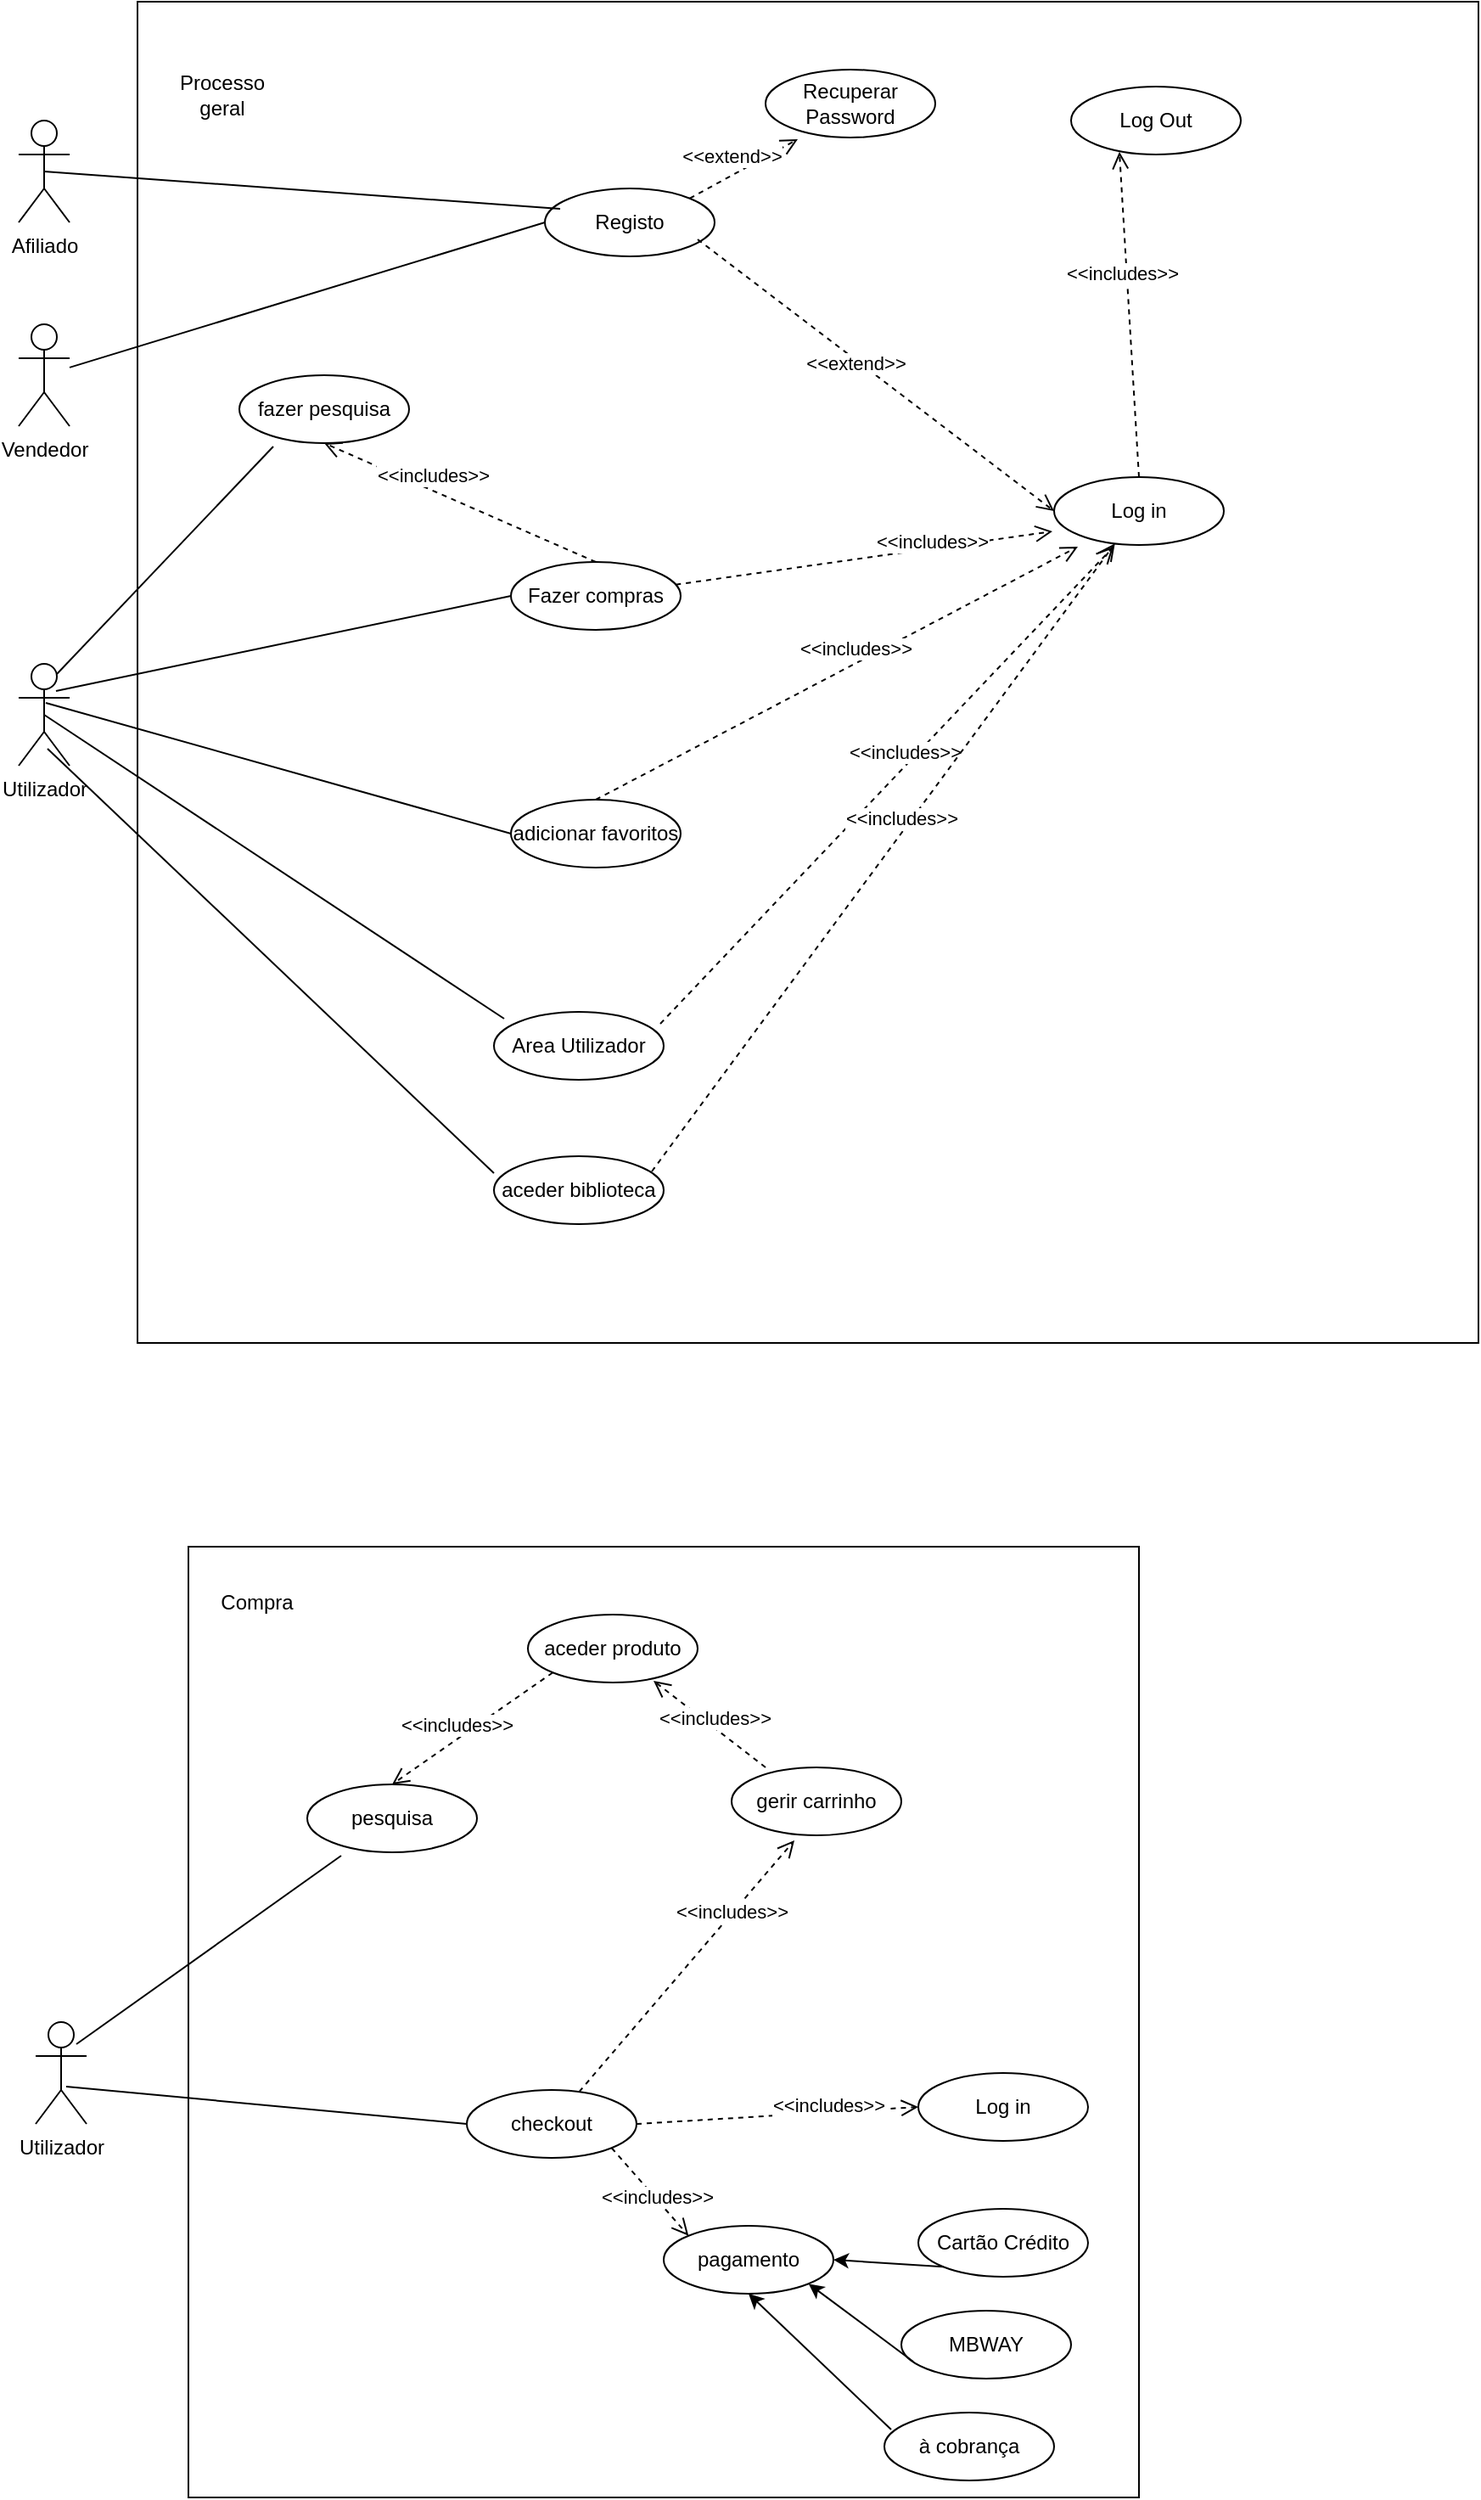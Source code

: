 <mxfile version="22.1.7" type="device">
  <diagram name="Página-1" id="sUSNQM48f50NXFWxzZOw">
    <mxGraphModel dx="1434" dy="1919" grid="1" gridSize="10" guides="1" tooltips="1" connect="1" arrows="1" fold="1" page="1" pageScale="1" pageWidth="827" pageHeight="1169" math="0" shadow="0">
      <root>
        <mxCell id="0" />
        <mxCell id="1" parent="0" />
        <mxCell id="kt-U2PHC12xYDzWlFNNI-65" value="" style="whiteSpace=wrap;html=1;aspect=fixed;" vertex="1" parent="1">
          <mxGeometry x="150" y="-30" width="790" height="790" as="geometry" />
        </mxCell>
        <mxCell id="kt-U2PHC12xYDzWlFNNI-63" value="" style="whiteSpace=wrap;html=1;aspect=fixed;" vertex="1" parent="1">
          <mxGeometry x="180" y="880" width="560" height="560" as="geometry" />
        </mxCell>
        <mxCell id="kt-U2PHC12xYDzWlFNNI-3" value="Utilizador" style="shape=umlActor;verticalLabelPosition=bottom;verticalAlign=top;html=1;" vertex="1" parent="1">
          <mxGeometry x="80" y="360" width="30" height="60" as="geometry" />
        </mxCell>
        <mxCell id="kt-U2PHC12xYDzWlFNNI-5" value="Afiliado" style="shape=umlActor;verticalLabelPosition=bottom;verticalAlign=top;html=1;" vertex="1" parent="1">
          <mxGeometry x="80" y="40" width="30" height="60" as="geometry" />
        </mxCell>
        <mxCell id="kt-U2PHC12xYDzWlFNNI-6" value="Vendedor" style="shape=umlActor;verticalLabelPosition=bottom;verticalAlign=top;html=1;" vertex="1" parent="1">
          <mxGeometry x="80" y="160" width="30" height="60" as="geometry" />
        </mxCell>
        <mxCell id="kt-U2PHC12xYDzWlFNNI-7" value="Registo" style="ellipse;whiteSpace=wrap;html=1;align=center;" vertex="1" parent="1">
          <mxGeometry x="390" y="80" width="100" height="40" as="geometry" />
        </mxCell>
        <mxCell id="kt-U2PHC12xYDzWlFNNI-9" value="" style="endArrow=none;html=1;rounded=0;exitX=0;exitY=0.5;exitDx=0;exitDy=0;entryX=0.733;entryY=0.267;entryDx=0;entryDy=0;entryPerimeter=0;" edge="1" parent="1" source="kt-U2PHC12xYDzWlFNNI-19" target="kt-U2PHC12xYDzWlFNNI-3">
          <mxGeometry width="50" height="50" relative="1" as="geometry">
            <mxPoint x="390" y="310" as="sourcePoint" />
            <mxPoint x="210" y="150" as="targetPoint" />
          </mxGeometry>
        </mxCell>
        <mxCell id="kt-U2PHC12xYDzWlFNNI-10" value="" style="endArrow=none;html=1;rounded=0;exitX=0.09;exitY=0.3;exitDx=0;exitDy=0;entryX=0.5;entryY=0.5;entryDx=0;entryDy=0;entryPerimeter=0;exitPerimeter=0;" edge="1" parent="1" source="kt-U2PHC12xYDzWlFNNI-7" target="kt-U2PHC12xYDzWlFNNI-5">
          <mxGeometry width="50" height="50" relative="1" as="geometry">
            <mxPoint x="389" y="239" as="sourcePoint" />
            <mxPoint x="200" y="310" as="targetPoint" />
          </mxGeometry>
        </mxCell>
        <mxCell id="kt-U2PHC12xYDzWlFNNI-11" value="" style="endArrow=none;html=1;rounded=0;entryX=0;entryY=0.5;entryDx=0;entryDy=0;" edge="1" parent="1" source="kt-U2PHC12xYDzWlFNNI-6" target="kt-U2PHC12xYDzWlFNNI-7">
          <mxGeometry width="50" height="50" relative="1" as="geometry">
            <mxPoint x="390" y="310" as="sourcePoint" />
            <mxPoint x="440" y="260" as="targetPoint" />
          </mxGeometry>
        </mxCell>
        <mxCell id="kt-U2PHC12xYDzWlFNNI-12" value="fazer pesquisa" style="ellipse;whiteSpace=wrap;html=1;align=center;" vertex="1" parent="1">
          <mxGeometry x="210" y="190" width="100" height="40" as="geometry" />
        </mxCell>
        <mxCell id="kt-U2PHC12xYDzWlFNNI-14" value="adicionar favoritos" style="ellipse;whiteSpace=wrap;html=1;align=center;" vertex="1" parent="1">
          <mxGeometry x="370" y="440" width="100" height="40" as="geometry" />
        </mxCell>
        <mxCell id="kt-U2PHC12xYDzWlFNNI-15" value="Log Out" style="ellipse;whiteSpace=wrap;html=1;align=center;" vertex="1" parent="1">
          <mxGeometry x="700" y="20" width="100" height="40" as="geometry" />
        </mxCell>
        <mxCell id="kt-U2PHC12xYDzWlFNNI-18" value="&amp;lt;&amp;lt;includes&amp;gt;&amp;gt;" style="html=1;verticalAlign=bottom;endArrow=open;dashed=1;endSize=8;curved=0;rounded=0;exitX=0.5;exitY=0;exitDx=0;exitDy=0;" edge="1" parent="1" source="kt-U2PHC12xYDzWlFNNI-20">
          <mxGeometry x="0.164" y="3" relative="1" as="geometry">
            <mxPoint x="670.0" y="100.0" as="sourcePoint" />
            <mxPoint x="728.48" y="58.43" as="targetPoint" />
            <mxPoint as="offset" />
          </mxGeometry>
        </mxCell>
        <mxCell id="kt-U2PHC12xYDzWlFNNI-19" value="Fazer compras" style="ellipse;whiteSpace=wrap;html=1;align=center;" vertex="1" parent="1">
          <mxGeometry x="370" y="300" width="100" height="40" as="geometry" />
        </mxCell>
        <mxCell id="kt-U2PHC12xYDzWlFNNI-20" value="Log in" style="ellipse;whiteSpace=wrap;html=1;align=center;" vertex="1" parent="1">
          <mxGeometry x="690" y="250" width="100" height="40" as="geometry" />
        </mxCell>
        <mxCell id="kt-U2PHC12xYDzWlFNNI-22" value="&amp;lt;&amp;lt;extend&amp;gt;&amp;gt;" style="html=1;verticalAlign=bottom;endArrow=open;dashed=1;endSize=8;curved=0;rounded=0;exitX=0;exitY=0.5;exitDx=0;exitDy=0;entryX=0;entryY=0.5;entryDx=0;entryDy=0;" edge="1" parent="1" target="kt-U2PHC12xYDzWlFNNI-20">
          <mxGeometry x="-0.066" y="-9" relative="1" as="geometry">
            <mxPoint x="480" y="110" as="sourcePoint" />
            <mxPoint x="588.48" y="110" as="targetPoint" />
            <mxPoint as="offset" />
          </mxGeometry>
        </mxCell>
        <mxCell id="kt-U2PHC12xYDzWlFNNI-23" value="Recuperar Password" style="ellipse;whiteSpace=wrap;html=1;align=center;" vertex="1" parent="1">
          <mxGeometry x="520" y="10" width="100" height="40" as="geometry" />
        </mxCell>
        <mxCell id="kt-U2PHC12xYDzWlFNNI-24" value="&amp;lt;&amp;lt;extend&amp;gt;&amp;gt;" style="html=1;verticalAlign=bottom;endArrow=open;dashed=1;endSize=8;curved=0;rounded=0;exitX=1;exitY=0;exitDx=0;exitDy=0;entryX=0.19;entryY=1.025;entryDx=0;entryDy=0;entryPerimeter=0;" edge="1" parent="1" source="kt-U2PHC12xYDzWlFNNI-7" target="kt-U2PHC12xYDzWlFNNI-23">
          <mxGeometry x="-0.194" y="2" relative="1" as="geometry">
            <mxPoint x="490" y="120" as="sourcePoint" />
            <mxPoint x="600" y="140" as="targetPoint" />
            <mxPoint as="offset" />
          </mxGeometry>
        </mxCell>
        <mxCell id="kt-U2PHC12xYDzWlFNNI-26" value="&amp;lt;&amp;lt;includes&amp;gt;&amp;gt;" style="html=1;verticalAlign=bottom;endArrow=open;dashed=1;endSize=8;curved=0;rounded=0;exitX=0.5;exitY=0;exitDx=0;exitDy=0;entryX=0.14;entryY=1.025;entryDx=0;entryDy=0;entryPerimeter=0;" edge="1" parent="1" source="kt-U2PHC12xYDzWlFNNI-14" target="kt-U2PHC12xYDzWlFNNI-20">
          <mxGeometry x="0.076" relative="1" as="geometry">
            <mxPoint x="738.48" y="68.43" as="sourcePoint" />
            <mxPoint x="650" y="120" as="targetPoint" />
            <mxPoint as="offset" />
          </mxGeometry>
        </mxCell>
        <mxCell id="kt-U2PHC12xYDzWlFNNI-27" value="&amp;lt;&amp;lt;includes&amp;gt;&amp;gt;" style="html=1;verticalAlign=bottom;endArrow=open;dashed=1;endSize=8;curved=0;rounded=0;entryX=-0.01;entryY=0.8;entryDx=0;entryDy=0;entryPerimeter=0;" edge="1" parent="1" source="kt-U2PHC12xYDzWlFNNI-19" target="kt-U2PHC12xYDzWlFNNI-20">
          <mxGeometry x="0.352" y="-5" relative="1" as="geometry">
            <mxPoint x="760" y="240" as="sourcePoint" />
            <mxPoint x="677" y="158" as="targetPoint" />
            <mxPoint as="offset" />
          </mxGeometry>
        </mxCell>
        <mxCell id="kt-U2PHC12xYDzWlFNNI-29" value="" style="endArrow=none;html=1;rounded=0;entryX=0.533;entryY=0.383;entryDx=0;entryDy=0;entryPerimeter=0;exitX=0;exitY=0.5;exitDx=0;exitDy=0;" edge="1" parent="1" source="kt-U2PHC12xYDzWlFNNI-14" target="kt-U2PHC12xYDzWlFNNI-3">
          <mxGeometry width="50" height="50" relative="1" as="geometry">
            <mxPoint x="350" y="400" as="sourcePoint" />
            <mxPoint x="440" y="360" as="targetPoint" />
          </mxGeometry>
        </mxCell>
        <mxCell id="kt-U2PHC12xYDzWlFNNI-30" value="" style="endArrow=none;html=1;rounded=0;exitX=0.75;exitY=0.1;exitDx=0;exitDy=0;exitPerimeter=0;entryX=0.2;entryY=1.05;entryDx=0;entryDy=0;entryPerimeter=0;" edge="1" parent="1" source="kt-U2PHC12xYDzWlFNNI-3" target="kt-U2PHC12xYDzWlFNNI-12">
          <mxGeometry width="50" height="50" relative="1" as="geometry">
            <mxPoint x="390" y="410" as="sourcePoint" />
            <mxPoint x="440" y="360" as="targetPoint" />
          </mxGeometry>
        </mxCell>
        <mxCell id="kt-U2PHC12xYDzWlFNNI-31" value="&amp;lt;&amp;lt;includes&amp;gt;&amp;gt;" style="html=1;verticalAlign=bottom;endArrow=open;dashed=1;endSize=8;curved=0;rounded=0;exitX=0.5;exitY=0;exitDx=0;exitDy=0;entryX=0.5;entryY=1;entryDx=0;entryDy=0;" edge="1" parent="1" source="kt-U2PHC12xYDzWlFNNI-19" target="kt-U2PHC12xYDzWlFNNI-12">
          <mxGeometry x="0.2" relative="1" as="geometry">
            <mxPoint x="463" y="315" as="sourcePoint" />
            <mxPoint x="692" y="212" as="targetPoint" />
            <mxPoint as="offset" />
          </mxGeometry>
        </mxCell>
        <mxCell id="kt-U2PHC12xYDzWlFNNI-33" value="Area Utilizador" style="ellipse;whiteSpace=wrap;html=1;align=center;" vertex="1" parent="1">
          <mxGeometry x="360" y="565" width="100" height="40" as="geometry" />
        </mxCell>
        <mxCell id="kt-U2PHC12xYDzWlFNNI-34" value="" style="endArrow=none;html=1;rounded=0;exitX=0.06;exitY=0.1;exitDx=0;exitDy=0;exitPerimeter=0;entryX=0.5;entryY=0.5;entryDx=0;entryDy=0;entryPerimeter=0;" edge="1" parent="1" source="kt-U2PHC12xYDzWlFNNI-33" target="kt-U2PHC12xYDzWlFNNI-3">
          <mxGeometry width="50" height="50" relative="1" as="geometry">
            <mxPoint x="380" y="470" as="sourcePoint" />
            <mxPoint x="158" y="343" as="targetPoint" />
          </mxGeometry>
        </mxCell>
        <mxCell id="kt-U2PHC12xYDzWlFNNI-35" value="&amp;lt;&amp;lt;includes&amp;gt;&amp;gt;" style="html=1;verticalAlign=bottom;endArrow=open;dashed=1;endSize=8;curved=0;rounded=0;exitX=0.98;exitY=0.175;exitDx=0;exitDy=0;entryX=0.35;entryY=1.025;entryDx=0;entryDy=0;exitPerimeter=0;entryPerimeter=0;" edge="1" parent="1" source="kt-U2PHC12xYDzWlFNNI-33" target="kt-U2PHC12xYDzWlFNNI-20">
          <mxGeometry x="0.076" relative="1" as="geometry">
            <mxPoint x="430" y="450" as="sourcePoint" />
            <mxPoint x="727" y="208" as="targetPoint" />
            <mxPoint as="offset" />
          </mxGeometry>
        </mxCell>
        <mxCell id="kt-U2PHC12xYDzWlFNNI-36" value="aceder biblioteca" style="ellipse;whiteSpace=wrap;html=1;align=center;" vertex="1" parent="1">
          <mxGeometry x="360" y="650" width="100" height="40" as="geometry" />
        </mxCell>
        <mxCell id="kt-U2PHC12xYDzWlFNNI-37" value="" style="endArrow=none;html=1;rounded=0;exitX=0;exitY=0.25;exitDx=0;exitDy=0;exitPerimeter=0;entryX=0.567;entryY=0.833;entryDx=0;entryDy=0;entryPerimeter=0;" edge="1" parent="1" source="kt-U2PHC12xYDzWlFNNI-36" target="kt-U2PHC12xYDzWlFNNI-3">
          <mxGeometry width="50" height="50" relative="1" as="geometry">
            <mxPoint x="376" y="579" as="sourcePoint" />
            <mxPoint x="168" y="353" as="targetPoint" />
          </mxGeometry>
        </mxCell>
        <mxCell id="kt-U2PHC12xYDzWlFNNI-38" value="&amp;lt;&amp;lt;includes&amp;gt;&amp;gt;" style="html=1;verticalAlign=bottom;endArrow=open;dashed=1;endSize=8;curved=0;rounded=0;exitX=0.93;exitY=0.225;exitDx=0;exitDy=0;exitPerimeter=0;" edge="1" parent="1" source="kt-U2PHC12xYDzWlFNNI-36" target="kt-U2PHC12xYDzWlFNNI-20">
          <mxGeometry x="0.076" relative="1" as="geometry">
            <mxPoint x="468" y="582" as="sourcePoint" />
            <mxPoint x="685" y="211" as="targetPoint" />
            <mxPoint as="offset" />
          </mxGeometry>
        </mxCell>
        <mxCell id="kt-U2PHC12xYDzWlFNNI-39" value="" style="endArrow=none;html=1;rounded=0;exitX=0;exitY=0.5;exitDx=0;exitDy=0;entryX=0.6;entryY=0.633;entryDx=0;entryDy=0;entryPerimeter=0;" edge="1" parent="1" source="kt-U2PHC12xYDzWlFNNI-41" target="kt-U2PHC12xYDzWlFNNI-46">
          <mxGeometry width="50" height="50" relative="1" as="geometry">
            <mxPoint x="430" y="1140" as="sourcePoint" />
            <mxPoint x="135" y="1220" as="targetPoint" />
          </mxGeometry>
        </mxCell>
        <mxCell id="kt-U2PHC12xYDzWlFNNI-40" value="pesquisa" style="ellipse;whiteSpace=wrap;html=1;align=center;" vertex="1" parent="1">
          <mxGeometry x="250" y="1020" width="100" height="40" as="geometry" />
        </mxCell>
        <mxCell id="kt-U2PHC12xYDzWlFNNI-41" value="checkout" style="ellipse;whiteSpace=wrap;html=1;align=center;" vertex="1" parent="1">
          <mxGeometry x="344" y="1200" width="100" height="40" as="geometry" />
        </mxCell>
        <mxCell id="kt-U2PHC12xYDzWlFNNI-42" value="Log in" style="ellipse;whiteSpace=wrap;html=1;align=center;" vertex="1" parent="1">
          <mxGeometry x="610" y="1190" width="100" height="40" as="geometry" />
        </mxCell>
        <mxCell id="kt-U2PHC12xYDzWlFNNI-43" value="&amp;lt;&amp;lt;includes&amp;gt;&amp;gt;" style="html=1;verticalAlign=bottom;endArrow=open;dashed=1;endSize=8;curved=0;rounded=0;entryX=0.37;entryY=1.075;entryDx=0;entryDy=0;entryPerimeter=0;" edge="1" parent="1" source="kt-U2PHC12xYDzWlFNNI-41" target="kt-U2PHC12xYDzWlFNNI-47">
          <mxGeometry x="0.352" y="-5" relative="1" as="geometry">
            <mxPoint x="800" y="1070" as="sourcePoint" />
            <mxPoint x="717" y="988" as="targetPoint" />
            <mxPoint as="offset" />
          </mxGeometry>
        </mxCell>
        <mxCell id="kt-U2PHC12xYDzWlFNNI-44" value="" style="endArrow=none;html=1;rounded=0;exitX=0.8;exitY=0.217;exitDx=0;exitDy=0;exitPerimeter=0;entryX=0.2;entryY=1.05;entryDx=0;entryDy=0;entryPerimeter=0;" edge="1" parent="1" target="kt-U2PHC12xYDzWlFNNI-40" source="kt-U2PHC12xYDzWlFNNI-46">
          <mxGeometry width="50" height="50" relative="1" as="geometry">
            <mxPoint x="143" y="1196" as="sourcePoint" />
            <mxPoint x="480" y="1190" as="targetPoint" />
          </mxGeometry>
        </mxCell>
        <mxCell id="kt-U2PHC12xYDzWlFNNI-45" value="&amp;lt;&amp;lt;includes&amp;gt;&amp;gt;" style="html=1;verticalAlign=bottom;endArrow=open;dashed=1;endSize=8;curved=0;rounded=0;exitX=0;exitY=1;exitDx=0;exitDy=0;entryX=0.5;entryY=0;entryDx=0;entryDy=0;" edge="1" parent="1" source="kt-U2PHC12xYDzWlFNNI-48" target="kt-U2PHC12xYDzWlFNNI-40">
          <mxGeometry x="0.2" relative="1" as="geometry">
            <mxPoint x="503" y="1145" as="sourcePoint" />
            <mxPoint x="732" y="1042" as="targetPoint" />
            <mxPoint as="offset" />
          </mxGeometry>
        </mxCell>
        <mxCell id="kt-U2PHC12xYDzWlFNNI-46" value="Utilizador" style="shape=umlActor;verticalLabelPosition=bottom;verticalAlign=top;html=1;" vertex="1" parent="1">
          <mxGeometry x="90" y="1160" width="30" height="60" as="geometry" />
        </mxCell>
        <mxCell id="kt-U2PHC12xYDzWlFNNI-47" value="gerir carrinho" style="ellipse;whiteSpace=wrap;html=1;align=center;" vertex="1" parent="1">
          <mxGeometry x="500" y="1010" width="100" height="40" as="geometry" />
        </mxCell>
        <mxCell id="kt-U2PHC12xYDzWlFNNI-48" value="aceder produto" style="ellipse;whiteSpace=wrap;html=1;align=center;" vertex="1" parent="1">
          <mxGeometry x="380" y="920" width="100" height="40" as="geometry" />
        </mxCell>
        <mxCell id="kt-U2PHC12xYDzWlFNNI-49" value="&amp;lt;&amp;lt;includes&amp;gt;&amp;gt;" style="html=1;verticalAlign=bottom;endArrow=open;dashed=1;endSize=8;curved=0;rounded=0;entryX=0;entryY=0.5;entryDx=0;entryDy=0;exitX=1;exitY=0.5;exitDx=0;exitDy=0;" edge="1" parent="1" source="kt-U2PHC12xYDzWlFNNI-41" target="kt-U2PHC12xYDzWlFNNI-42">
          <mxGeometry x="0.352" y="-5" relative="1" as="geometry">
            <mxPoint x="420" y="1211" as="sourcePoint" />
            <mxPoint x="547" y="1063" as="targetPoint" />
            <mxPoint as="offset" />
          </mxGeometry>
        </mxCell>
        <mxCell id="kt-U2PHC12xYDzWlFNNI-50" value="&amp;lt;&amp;lt;includes&amp;gt;&amp;gt;" style="html=1;verticalAlign=bottom;endArrow=open;dashed=1;endSize=8;curved=0;rounded=0;entryX=0.74;entryY=0.975;entryDx=0;entryDy=0;entryPerimeter=0;exitX=0.2;exitY=0;exitDx=0;exitDy=0;exitPerimeter=0;" edge="1" parent="1" source="kt-U2PHC12xYDzWlFNNI-47" target="kt-U2PHC12xYDzWlFNNI-48">
          <mxGeometry x="-0.138" y="3" relative="1" as="geometry">
            <mxPoint x="420" y="1211" as="sourcePoint" />
            <mxPoint x="547" y="1063" as="targetPoint" />
            <mxPoint as="offset" />
          </mxGeometry>
        </mxCell>
        <mxCell id="kt-U2PHC12xYDzWlFNNI-51" value="pagamento" style="ellipse;whiteSpace=wrap;html=1;align=center;" vertex="1" parent="1">
          <mxGeometry x="460" y="1280" width="100" height="40" as="geometry" />
        </mxCell>
        <mxCell id="kt-U2PHC12xYDzWlFNNI-52" value="&amp;lt;&amp;lt;includes&amp;gt;&amp;gt;" style="html=1;verticalAlign=bottom;endArrow=open;dashed=1;endSize=8;curved=0;rounded=0;entryX=0;entryY=0;entryDx=0;entryDy=0;exitX=1;exitY=1;exitDx=0;exitDy=0;" edge="1" parent="1" source="kt-U2PHC12xYDzWlFNNI-41" target="kt-U2PHC12xYDzWlFNNI-51">
          <mxGeometry x="0.352" y="-5" relative="1" as="geometry">
            <mxPoint x="454" y="1230" as="sourcePoint" />
            <mxPoint x="620" y="1220" as="targetPoint" />
            <mxPoint as="offset" />
          </mxGeometry>
        </mxCell>
        <mxCell id="kt-U2PHC12xYDzWlFNNI-53" value="Cartão Crédito" style="ellipse;whiteSpace=wrap;html=1;align=center;" vertex="1" parent="1">
          <mxGeometry x="610" y="1270" width="100" height="40" as="geometry" />
        </mxCell>
        <mxCell id="kt-U2PHC12xYDzWlFNNI-54" value="MBWAY" style="ellipse;whiteSpace=wrap;html=1;align=center;" vertex="1" parent="1">
          <mxGeometry x="600" y="1330" width="100" height="40" as="geometry" />
        </mxCell>
        <mxCell id="kt-U2PHC12xYDzWlFNNI-55" value="à cobrança" style="ellipse;whiteSpace=wrap;html=1;align=center;" vertex="1" parent="1">
          <mxGeometry x="590" y="1390" width="100" height="40" as="geometry" />
        </mxCell>
        <mxCell id="kt-U2PHC12xYDzWlFNNI-56" value="" style="endArrow=classic;html=1;rounded=0;entryX=0.5;entryY=1;entryDx=0;entryDy=0;exitX=0.04;exitY=0.25;exitDx=0;exitDy=0;exitPerimeter=0;" edge="1" parent="1" source="kt-U2PHC12xYDzWlFNNI-55" target="kt-U2PHC12xYDzWlFNNI-51">
          <mxGeometry width="50" height="50" relative="1" as="geometry">
            <mxPoint x="420" y="1560" as="sourcePoint" />
            <mxPoint x="470" y="1510" as="targetPoint" />
          </mxGeometry>
        </mxCell>
        <mxCell id="kt-U2PHC12xYDzWlFNNI-57" value="" style="endArrow=classic;html=1;rounded=0;entryX=1;entryY=1;entryDx=0;entryDy=0;exitX=0.07;exitY=0.75;exitDx=0;exitDy=0;exitPerimeter=0;" edge="1" parent="1" source="kt-U2PHC12xYDzWlFNNI-54" target="kt-U2PHC12xYDzWlFNNI-51">
          <mxGeometry width="50" height="50" relative="1" as="geometry">
            <mxPoint x="604" y="1410" as="sourcePoint" />
            <mxPoint x="520" y="1330" as="targetPoint" />
          </mxGeometry>
        </mxCell>
        <mxCell id="kt-U2PHC12xYDzWlFNNI-58" value="" style="endArrow=classic;html=1;rounded=0;entryX=1;entryY=0.5;entryDx=0;entryDy=0;exitX=0;exitY=1;exitDx=0;exitDy=0;" edge="1" parent="1" source="kt-U2PHC12xYDzWlFNNI-53" target="kt-U2PHC12xYDzWlFNNI-51">
          <mxGeometry width="50" height="50" relative="1" as="geometry">
            <mxPoint x="617" y="1370" as="sourcePoint" />
            <mxPoint x="555" y="1324" as="targetPoint" />
          </mxGeometry>
        </mxCell>
        <mxCell id="kt-U2PHC12xYDzWlFNNI-60" value="Compra" style="text;html=1;align=center;verticalAlign=middle;resizable=0;points=[];autosize=1;strokeColor=none;fillColor=none;" vertex="1" parent="1">
          <mxGeometry x="185" y="898" width="70" height="30" as="geometry" />
        </mxCell>
        <mxCell id="kt-U2PHC12xYDzWlFNNI-66" value="Processo geral" style="text;html=1;strokeColor=none;fillColor=none;align=center;verticalAlign=middle;whiteSpace=wrap;rounded=0;" vertex="1" parent="1">
          <mxGeometry x="170" y="10" width="60" height="30" as="geometry" />
        </mxCell>
      </root>
    </mxGraphModel>
  </diagram>
</mxfile>
